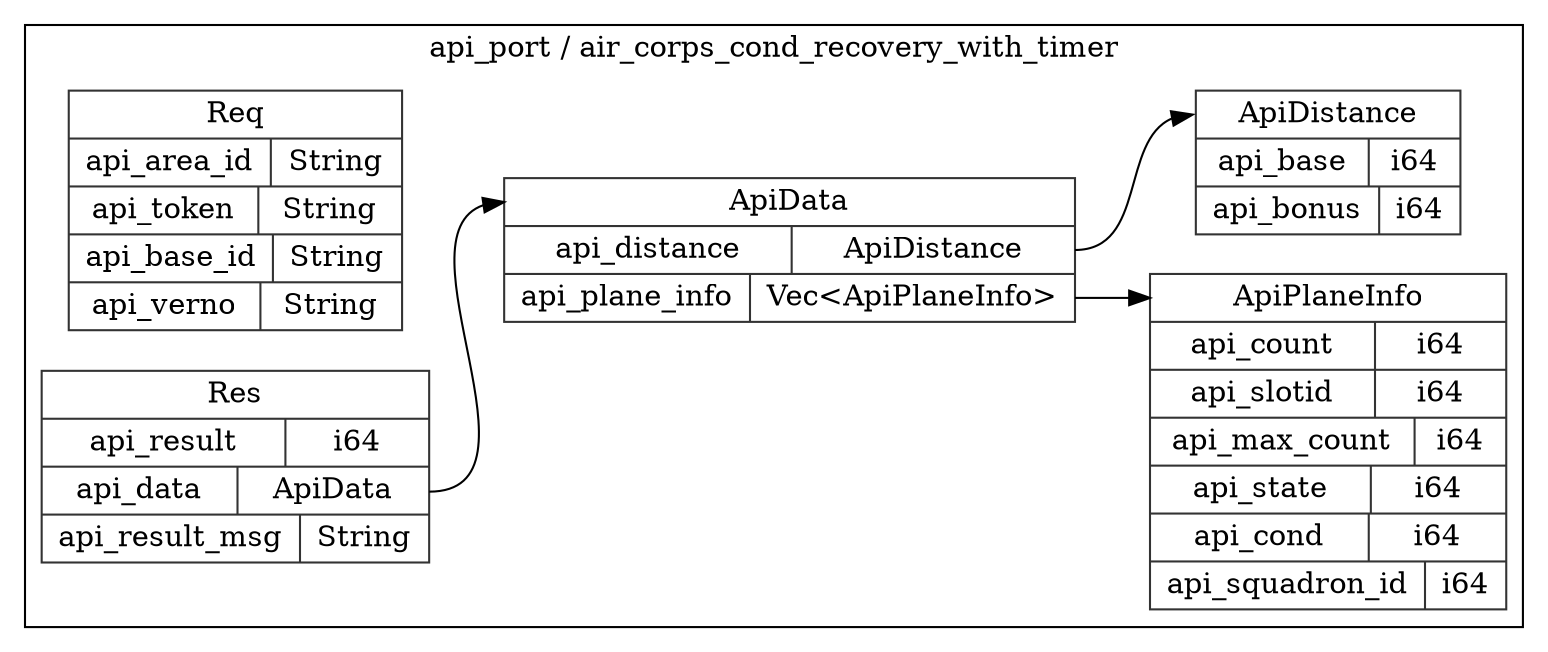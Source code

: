 digraph {
  rankdir=LR;
  subgraph cluster_0 {
    label="api_port / air_corps_cond_recovery_with_timer";
    node [style="filled", color=white, style="solid", color=gray20];
    api_port__air_corps_cond_recovery_with_timer__ApiDistance [label="<ApiDistance> ApiDistance  | { api_base | <api_base> i64 } | { api_bonus | <api_bonus> i64 }", shape=record];
    api_port__air_corps_cond_recovery_with_timer__Req [label="<Req> Req  | { api_area_id | <api_area_id> String } | { api_token | <api_token> String } | { api_base_id | <api_base_id> String } | { api_verno | <api_verno> String }", shape=record];
    api_port__air_corps_cond_recovery_with_timer__ApiPlaneInfo [label="<ApiPlaneInfo> ApiPlaneInfo  | { api_count | <api_count> i64 } | { api_slotid | <api_slotid> i64 } | { api_max_count | <api_max_count> i64 } | { api_state | <api_state> i64 } | { api_cond | <api_cond> i64 } | { api_squadron_id | <api_squadron_id> i64 }", shape=record];
    api_port__air_corps_cond_recovery_with_timer__Res [label="<Res> Res  | { api_result | <api_result> i64 } | { api_data | <api_data> ApiData } | { api_result_msg | <api_result_msg> String }", shape=record];
    api_port__air_corps_cond_recovery_with_timer__ApiData;
    api_port__air_corps_cond_recovery_with_timer__Res:api_data:e -> api_port__air_corps_cond_recovery_with_timer__ApiData:ApiData:w;
    api_port__air_corps_cond_recovery_with_timer__ApiData [label="<ApiData> ApiData  | { api_distance | <api_distance> ApiDistance } | { api_plane_info | <api_plane_info> Vec\<ApiPlaneInfo\> }", shape=record];
    api_port__air_corps_cond_recovery_with_timer__ApiData:api_distance:e -> api_port__air_corps_cond_recovery_with_timer__ApiDistance:ApiDistance:w;
    api_port__air_corps_cond_recovery_with_timer__ApiData:api_plane_info:e -> api_port__air_corps_cond_recovery_with_timer__ApiPlaneInfo:ApiPlaneInfo:w;
  }
}
